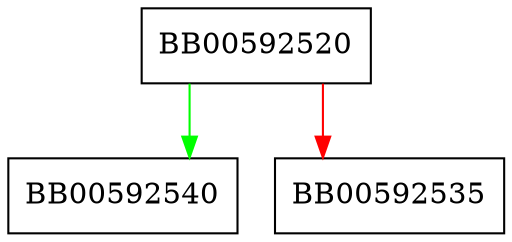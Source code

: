 digraph ossl_ec_GFp_mont_field_mul {
  node [shape="box"];
  graph [splines=ortho];
  BB00592520 -> BB00592540 [color="green"];
  BB00592520 -> BB00592535 [color="red"];
}